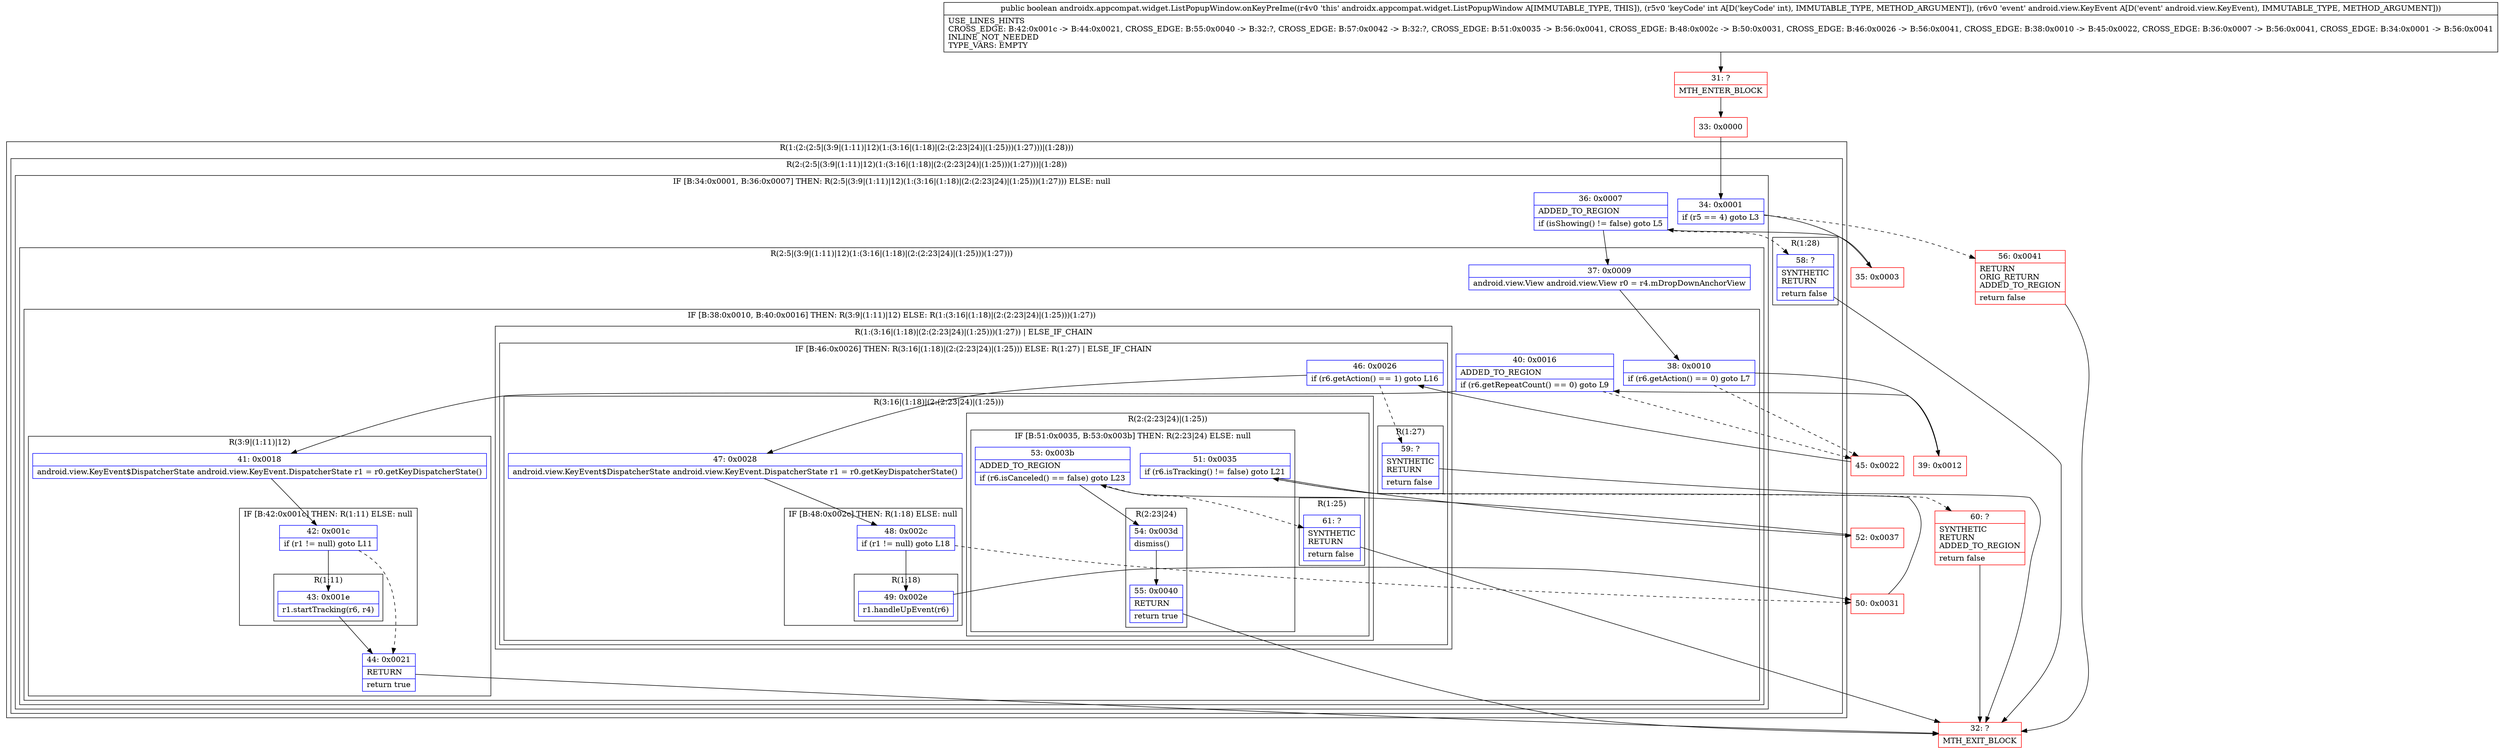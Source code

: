 digraph "CFG forandroidx.appcompat.widget.ListPopupWindow.onKeyPreIme(ILandroid\/view\/KeyEvent;)Z" {
subgraph cluster_Region_26498625 {
label = "R(1:(2:(2:5|(3:9|(1:11)|12)(1:(3:16|(1:18)|(2:(2:23|24)|(1:25)))(1:27)))|(1:28)))";
node [shape=record,color=blue];
subgraph cluster_Region_671245557 {
label = "R(2:(2:5|(3:9|(1:11)|12)(1:(3:16|(1:18)|(2:(2:23|24)|(1:25)))(1:27)))|(1:28))";
node [shape=record,color=blue];
subgraph cluster_IfRegion_981492073 {
label = "IF [B:34:0x0001, B:36:0x0007] THEN: R(2:5|(3:9|(1:11)|12)(1:(3:16|(1:18)|(2:(2:23|24)|(1:25)))(1:27))) ELSE: null";
node [shape=record,color=blue];
Node_34 [shape=record,label="{34\:\ 0x0001|if (r5 == 4) goto L3\l}"];
Node_36 [shape=record,label="{36\:\ 0x0007|ADDED_TO_REGION\l|if (isShowing() != false) goto L5\l}"];
subgraph cluster_Region_325234262 {
label = "R(2:5|(3:9|(1:11)|12)(1:(3:16|(1:18)|(2:(2:23|24)|(1:25)))(1:27)))";
node [shape=record,color=blue];
Node_37 [shape=record,label="{37\:\ 0x0009|android.view.View android.view.View r0 = r4.mDropDownAnchorView\l}"];
subgraph cluster_IfRegion_2001793428 {
label = "IF [B:38:0x0010, B:40:0x0016] THEN: R(3:9|(1:11)|12) ELSE: R(1:(3:16|(1:18)|(2:(2:23|24)|(1:25)))(1:27))";
node [shape=record,color=blue];
Node_38 [shape=record,label="{38\:\ 0x0010|if (r6.getAction() == 0) goto L7\l}"];
Node_40 [shape=record,label="{40\:\ 0x0016|ADDED_TO_REGION\l|if (r6.getRepeatCount() == 0) goto L9\l}"];
subgraph cluster_Region_1173943004 {
label = "R(3:9|(1:11)|12)";
node [shape=record,color=blue];
Node_41 [shape=record,label="{41\:\ 0x0018|android.view.KeyEvent$DispatcherState android.view.KeyEvent.DispatcherState r1 = r0.getKeyDispatcherState()\l}"];
subgraph cluster_IfRegion_657735525 {
label = "IF [B:42:0x001c] THEN: R(1:11) ELSE: null";
node [shape=record,color=blue];
Node_42 [shape=record,label="{42\:\ 0x001c|if (r1 != null) goto L11\l}"];
subgraph cluster_Region_2074016995 {
label = "R(1:11)";
node [shape=record,color=blue];
Node_43 [shape=record,label="{43\:\ 0x001e|r1.startTracking(r6, r4)\l}"];
}
}
Node_44 [shape=record,label="{44\:\ 0x0021|RETURN\l|return true\l}"];
}
subgraph cluster_Region_1414891361 {
label = "R(1:(3:16|(1:18)|(2:(2:23|24)|(1:25)))(1:27)) | ELSE_IF_CHAIN\l";
node [shape=record,color=blue];
subgraph cluster_IfRegion_1875600594 {
label = "IF [B:46:0x0026] THEN: R(3:16|(1:18)|(2:(2:23|24)|(1:25))) ELSE: R(1:27) | ELSE_IF_CHAIN\l";
node [shape=record,color=blue];
Node_46 [shape=record,label="{46\:\ 0x0026|if (r6.getAction() == 1) goto L16\l}"];
subgraph cluster_Region_1035741505 {
label = "R(3:16|(1:18)|(2:(2:23|24)|(1:25)))";
node [shape=record,color=blue];
Node_47 [shape=record,label="{47\:\ 0x0028|android.view.KeyEvent$DispatcherState android.view.KeyEvent.DispatcherState r1 = r0.getKeyDispatcherState()\l}"];
subgraph cluster_IfRegion_600722721 {
label = "IF [B:48:0x002c] THEN: R(1:18) ELSE: null";
node [shape=record,color=blue];
Node_48 [shape=record,label="{48\:\ 0x002c|if (r1 != null) goto L18\l}"];
subgraph cluster_Region_634930960 {
label = "R(1:18)";
node [shape=record,color=blue];
Node_49 [shape=record,label="{49\:\ 0x002e|r1.handleUpEvent(r6)\l}"];
}
}
subgraph cluster_Region_1459215211 {
label = "R(2:(2:23|24)|(1:25))";
node [shape=record,color=blue];
subgraph cluster_IfRegion_651517041 {
label = "IF [B:51:0x0035, B:53:0x003b] THEN: R(2:23|24) ELSE: null";
node [shape=record,color=blue];
Node_51 [shape=record,label="{51\:\ 0x0035|if (r6.isTracking() != false) goto L21\l}"];
Node_53 [shape=record,label="{53\:\ 0x003b|ADDED_TO_REGION\l|if (r6.isCanceled() == false) goto L23\l}"];
subgraph cluster_Region_1581492549 {
label = "R(2:23|24)";
node [shape=record,color=blue];
Node_54 [shape=record,label="{54\:\ 0x003d|dismiss()\l}"];
Node_55 [shape=record,label="{55\:\ 0x0040|RETURN\l|return true\l}"];
}
}
subgraph cluster_Region_1780136875 {
label = "R(1:25)";
node [shape=record,color=blue];
Node_61 [shape=record,label="{61\:\ ?|SYNTHETIC\lRETURN\l|return false\l}"];
}
}
}
subgraph cluster_Region_1923090176 {
label = "R(1:27)";
node [shape=record,color=blue];
Node_59 [shape=record,label="{59\:\ ?|SYNTHETIC\lRETURN\l|return false\l}"];
}
}
}
}
}
}
subgraph cluster_Region_2124082161 {
label = "R(1:28)";
node [shape=record,color=blue];
Node_58 [shape=record,label="{58\:\ ?|SYNTHETIC\lRETURN\l|return false\l}"];
}
}
}
Node_31 [shape=record,color=red,label="{31\:\ ?|MTH_ENTER_BLOCK\l}"];
Node_33 [shape=record,color=red,label="{33\:\ 0x0000}"];
Node_35 [shape=record,color=red,label="{35\:\ 0x0003}"];
Node_39 [shape=record,color=red,label="{39\:\ 0x0012}"];
Node_32 [shape=record,color=red,label="{32\:\ ?|MTH_EXIT_BLOCK\l}"];
Node_45 [shape=record,color=red,label="{45\:\ 0x0022}"];
Node_50 [shape=record,color=red,label="{50\:\ 0x0031}"];
Node_52 [shape=record,color=red,label="{52\:\ 0x0037}"];
Node_60 [shape=record,color=red,label="{60\:\ ?|SYNTHETIC\lRETURN\lADDED_TO_REGION\l|return false\l}"];
Node_56 [shape=record,color=red,label="{56\:\ 0x0041|RETURN\lORIG_RETURN\lADDED_TO_REGION\l|return false\l}"];
MethodNode[shape=record,label="{public boolean androidx.appcompat.widget.ListPopupWindow.onKeyPreIme((r4v0 'this' androidx.appcompat.widget.ListPopupWindow A[IMMUTABLE_TYPE, THIS]), (r5v0 'keyCode' int A[D('keyCode' int), IMMUTABLE_TYPE, METHOD_ARGUMENT]), (r6v0 'event' android.view.KeyEvent A[D('event' android.view.KeyEvent), IMMUTABLE_TYPE, METHOD_ARGUMENT]))  | USE_LINES_HINTS\lCROSS_EDGE: B:42:0x001c \-\> B:44:0x0021, CROSS_EDGE: B:55:0x0040 \-\> B:32:?, CROSS_EDGE: B:57:0x0042 \-\> B:32:?, CROSS_EDGE: B:51:0x0035 \-\> B:56:0x0041, CROSS_EDGE: B:48:0x002c \-\> B:50:0x0031, CROSS_EDGE: B:46:0x0026 \-\> B:56:0x0041, CROSS_EDGE: B:38:0x0010 \-\> B:45:0x0022, CROSS_EDGE: B:36:0x0007 \-\> B:56:0x0041, CROSS_EDGE: B:34:0x0001 \-\> B:56:0x0041\lINLINE_NOT_NEEDED\lTYPE_VARS: EMPTY\l}"];
MethodNode -> Node_31;Node_34 -> Node_35;
Node_34 -> Node_56[style=dashed];
Node_36 -> Node_37;
Node_36 -> Node_58[style=dashed];
Node_37 -> Node_38;
Node_38 -> Node_39;
Node_38 -> Node_45[style=dashed];
Node_40 -> Node_41;
Node_40 -> Node_45[style=dashed];
Node_41 -> Node_42;
Node_42 -> Node_43;
Node_42 -> Node_44[style=dashed];
Node_43 -> Node_44;
Node_44 -> Node_32;
Node_46 -> Node_47;
Node_46 -> Node_59[style=dashed];
Node_47 -> Node_48;
Node_48 -> Node_49;
Node_48 -> Node_50[style=dashed];
Node_49 -> Node_50;
Node_51 -> Node_52;
Node_51 -> Node_60[style=dashed];
Node_53 -> Node_54;
Node_53 -> Node_61[style=dashed];
Node_54 -> Node_55;
Node_55 -> Node_32;
Node_61 -> Node_32;
Node_59 -> Node_32;
Node_58 -> Node_32;
Node_31 -> Node_33;
Node_33 -> Node_34;
Node_35 -> Node_36;
Node_39 -> Node_40;
Node_45 -> Node_46;
Node_50 -> Node_51;
Node_52 -> Node_53;
Node_60 -> Node_32;
Node_56 -> Node_32;
}

